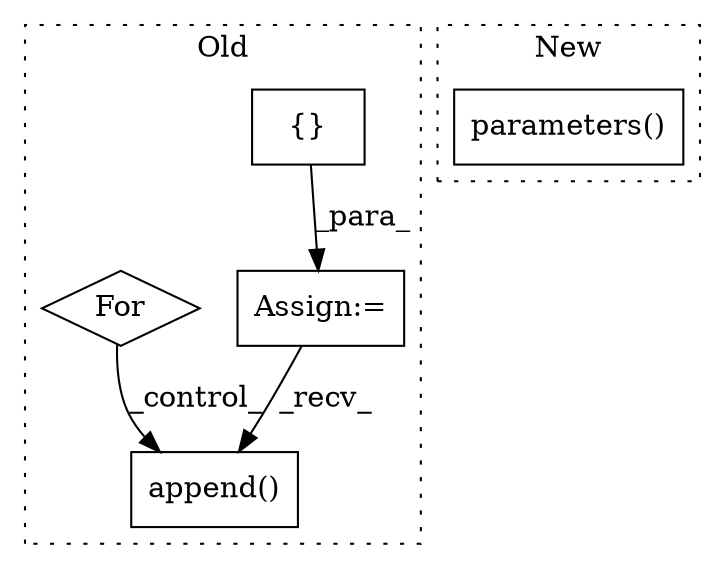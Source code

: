 digraph G {
subgraph cluster0 {
1 [label="append()" a="75" s="1769,1811" l="17,1" shape="box"];
3 [label="Assign:=" a="68" s="1472" l="3" shape="box"];
4 [label="{}" a="59" s="1475,1475" l="2,1" shape="box"];
5 [label="For" a="107" s="1687,1755" l="4,14" shape="diamond"];
label = "Old";
style="dotted";
}
subgraph cluster1 {
2 [label="parameters()" a="75" s="2062" l="21" shape="box"];
label = "New";
style="dotted";
}
3 -> 1 [label="_recv_"];
4 -> 3 [label="_para_"];
5 -> 1 [label="_control_"];
}